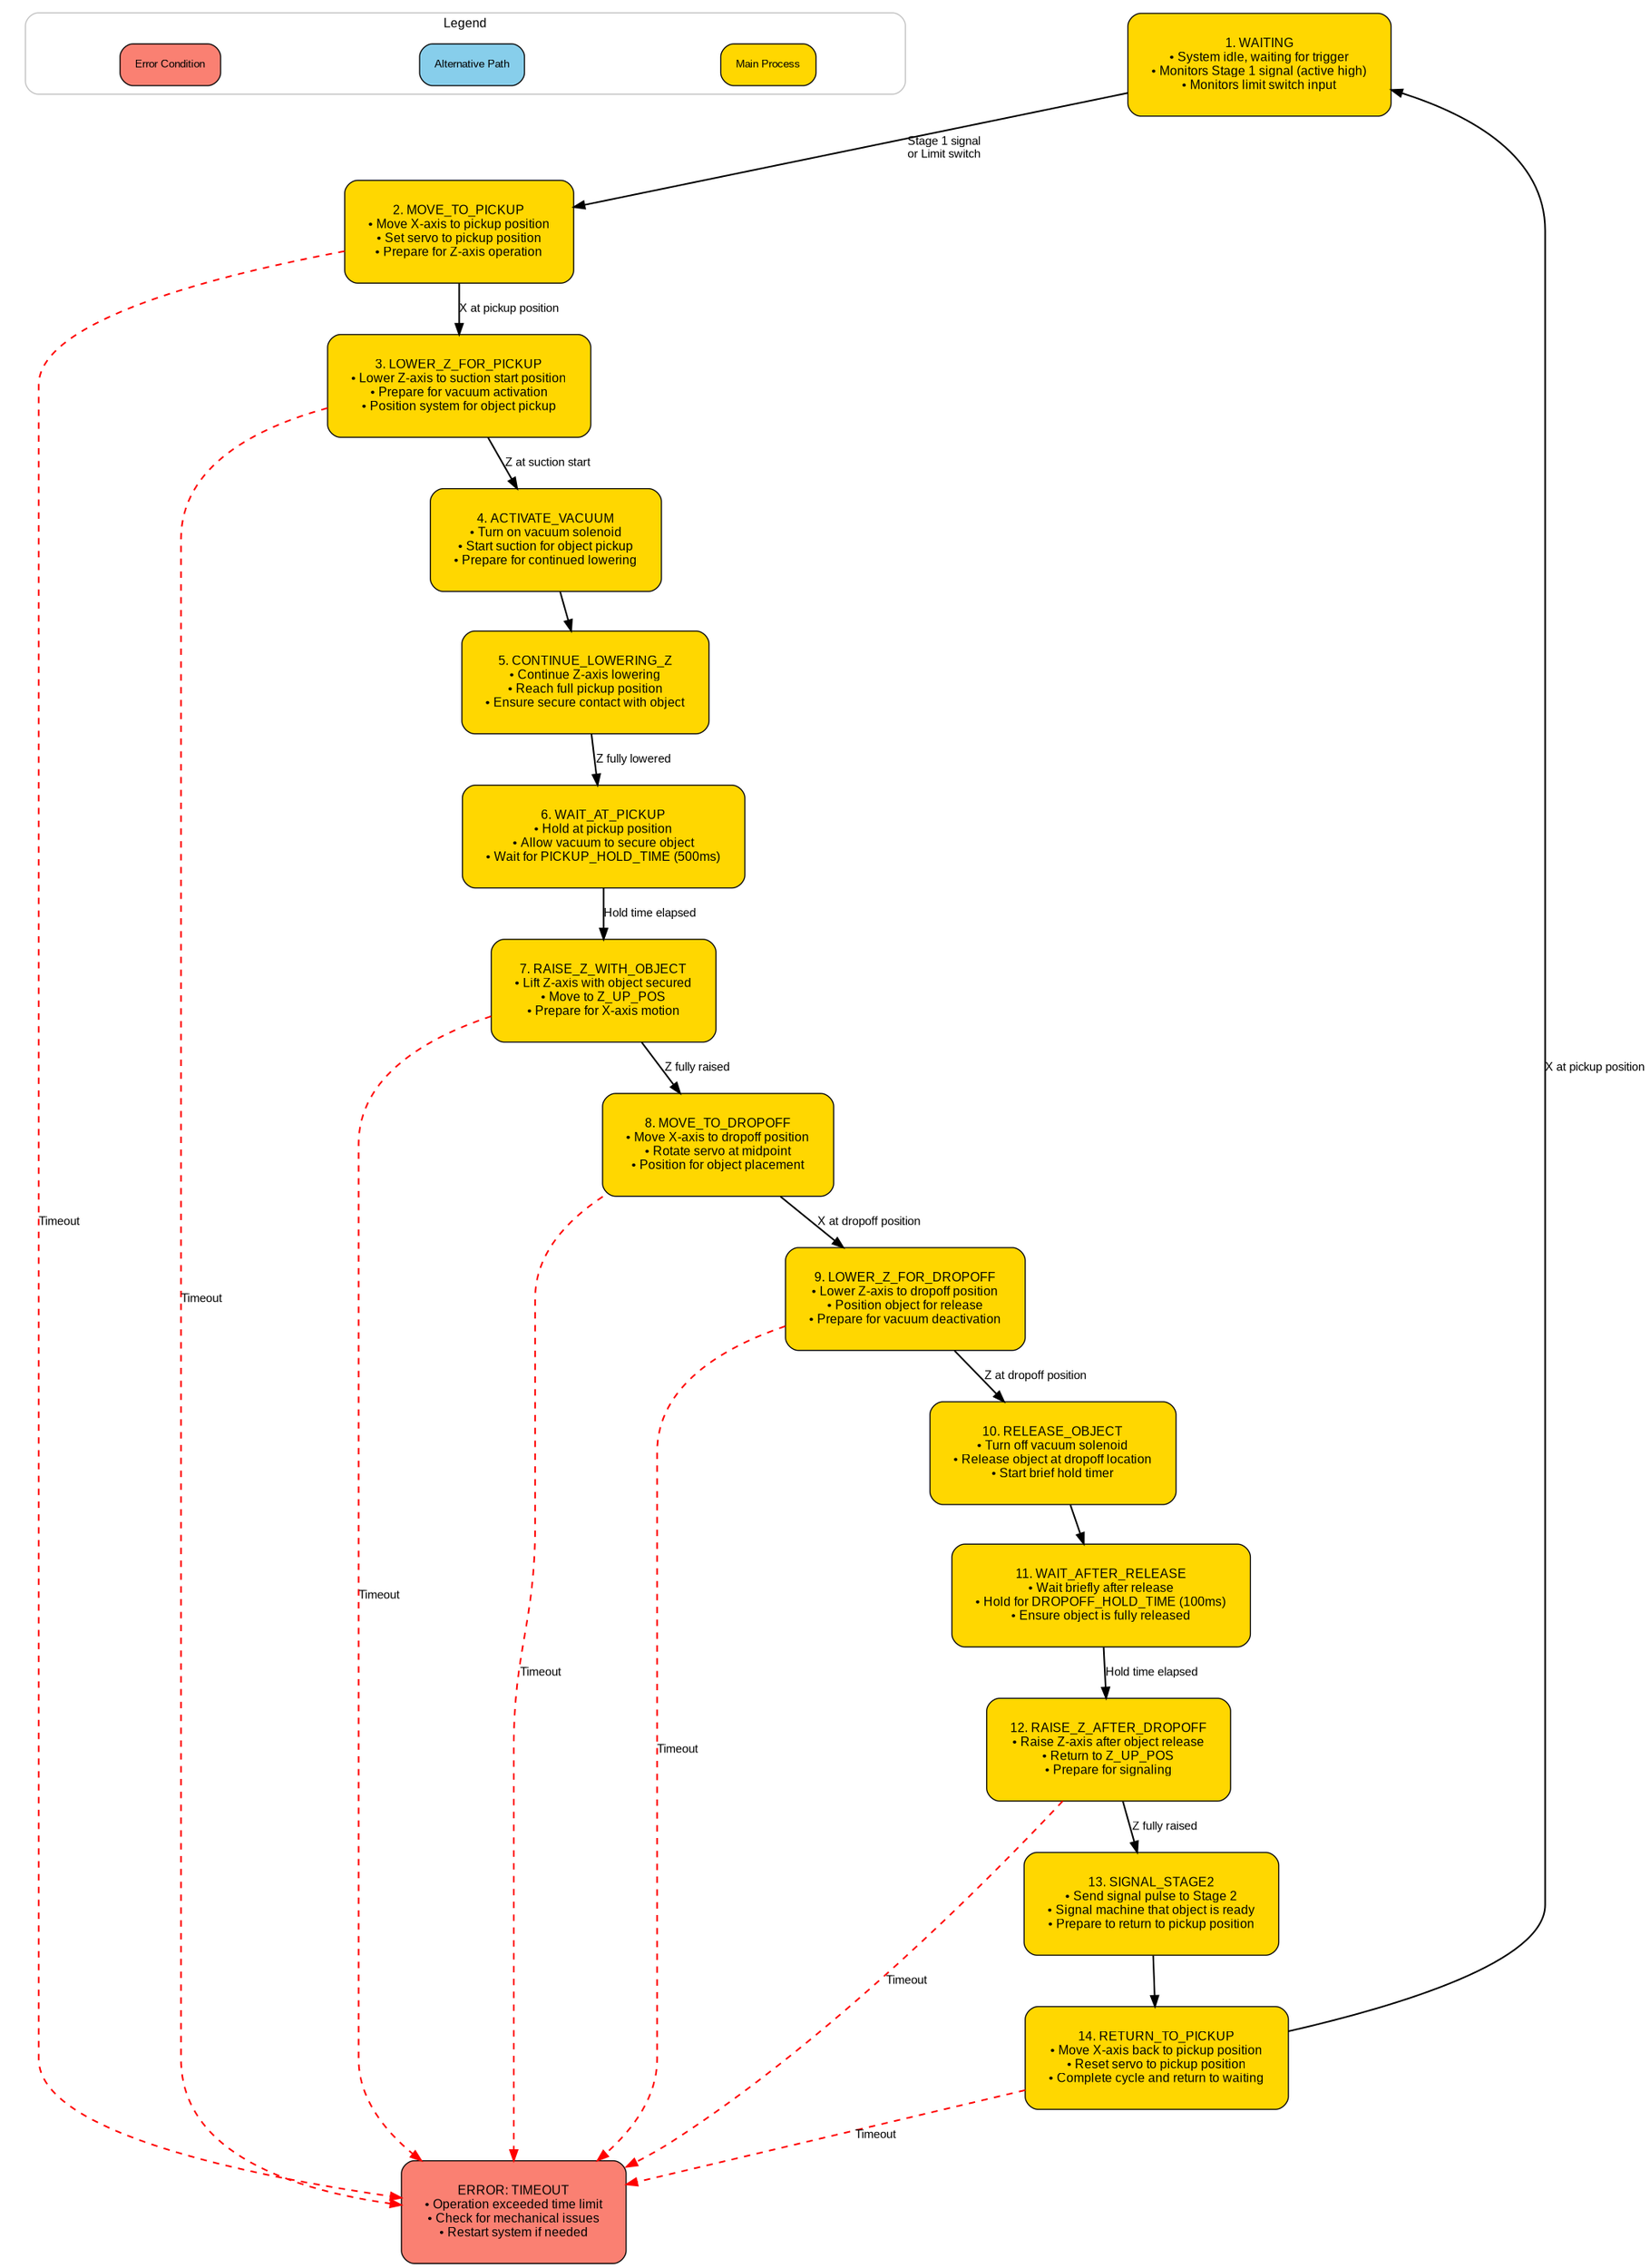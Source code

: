 digraph G {
    // Graph settings
    rankdir=TB;
    size="14,20";
    dpi=300;
    ratio=fill;
    node [shape=box, style="rounded,filled", fontname="Arial", fontsize=12, margin=0.3];
    edge [fontname="Arial", fontsize=11, penwidth=1.5];
    splines=true;
    
    // Legend
    subgraph cluster_legend {
        label = "Legend";
        fontsize=12;
        fontname="Arial";
        style="rounded";
        color=gray;
        node [margin=0.2, fontsize=10];
        
        main [label="Main Process", fillcolor="gold1", penwidth=1];
        alternative [label="Alternative Path", fillcolor="skyblue", penwidth=1];
        error [label="Error Condition", fillcolor="salmon", penwidth=1];
    }
    
    // Start node
    start [label="1. WAITING\n• System idle, waiting for trigger\n• Monitors Stage 1 signal (active high)\n• Monitors limit switch input", fillcolor="gold1"];
    
    // Process nodes
    move_to_pickup [label="2. MOVE_TO_PICKUP\n• Move X-axis to pickup position\n• Set servo to pickup position\n• Prepare for Z-axis operation", fillcolor="gold1"];
    
    lower_z_pickup [label="3. LOWER_Z_FOR_PICKUP\n• Lower Z-axis to suction start position\n• Prepare for vacuum activation\n• Position system for object pickup", fillcolor="gold1"];
    
    activate_vacuum [label="4. ACTIVATE_VACUUM\n• Turn on vacuum solenoid\n• Start suction for object pickup\n• Prepare for continued lowering", fillcolor="gold1"];
    
    continue_lower [label="5. CONTINUE_LOWERING_Z\n• Continue Z-axis lowering\n• Reach full pickup position\n• Ensure secure contact with object", fillcolor="gold1"];
    
    wait_pickup [label="6. WAIT_AT_PICKUP\n• Hold at pickup position\n• Allow vacuum to secure object\n• Wait for PICKUP_HOLD_TIME (500ms)", fillcolor="gold1"];
    
    raise_z [label="7. RAISE_Z_WITH_OBJECT\n• Lift Z-axis with object secured\n• Move to Z_UP_POS\n• Prepare for X-axis motion", fillcolor="gold1"];
    
    move_to_dropoff [label="8. MOVE_TO_DROPOFF\n• Move X-axis to dropoff position\n• Rotate servo at midpoint\n• Position for object placement", fillcolor="gold1"];
    
    lower_z_dropoff [label="9. LOWER_Z_FOR_DROPOFF\n• Lower Z-axis to dropoff position\n• Position object for release\n• Prepare for vacuum deactivation", fillcolor="gold1"];
    
    release_object [label="10. RELEASE_OBJECT\n• Turn off vacuum solenoid\n• Release object at dropoff location\n• Start brief hold timer", fillcolor="gold1"];
    
    wait_after_release [label="11. WAIT_AFTER_RELEASE\n• Wait briefly after release\n• Hold for DROPOFF_HOLD_TIME (100ms)\n• Ensure object is fully released", fillcolor="gold1"];
    
    raise_z_after [label="12. RAISE_Z_AFTER_DROPOFF\n• Raise Z-axis after object release\n• Return to Z_UP_POS\n• Prepare for signaling", fillcolor="gold1"];
    
    signal_stage2 [label="13. SIGNAL_STAGE2\n• Send signal pulse to Stage 2\n• Signal machine that object is ready\n• Prepare to return to pickup position", fillcolor="gold1"];
    
    return_to_pickup [label="14. RETURN_TO_PICKUP\n• Move X-axis back to pickup position\n• Reset servo to pickup position\n• Complete cycle and return to waiting", fillcolor="gold1"];
    
    // Error node
    error_timeout [label="ERROR: TIMEOUT\n• Operation exceeded time limit\n• Check for mechanical issues\n• Restart system if needed", fillcolor="salmon"];
    
    // Edge connections with larger font labels
    start -> move_to_pickup [label="Stage 1 signal\nor Limit switch", fontsize=11];
    move_to_pickup -> lower_z_pickup [label="X at pickup position", fontsize=11];
    lower_z_pickup -> activate_vacuum [label="Z at suction start", fontsize=11];
    activate_vacuum -> continue_lower;
    continue_lower -> wait_pickup [label="Z fully lowered", fontsize=11];
    wait_pickup -> raise_z [label="Hold time elapsed", fontsize=11];
    raise_z -> move_to_dropoff [label="Z fully raised", fontsize=11];
    
    move_to_dropoff -> lower_z_dropoff [label="X at dropoff position", fontsize=11];
    lower_z_dropoff -> release_object [label="Z at dropoff position", fontsize=11];
    release_object -> wait_after_release;
    wait_after_release -> raise_z_after [label="Hold time elapsed", fontsize=11];
    raise_z_after -> signal_stage2 [label="Z fully raised", fontsize=11];
    signal_stage2 -> return_to_pickup;
    return_to_pickup -> start [label="X at pickup position", fontsize=11];
    
    // Error path
    {move_to_pickup, lower_z_pickup, raise_z, move_to_dropoff, lower_z_dropoff, raise_z_after, return_to_pickup} -> error_timeout [style=dashed, color=red, label="Timeout", fontsize=11];
    
    // Ranking to improve layout
    {rank=same; start}
    {rank=same; move_to_pickup}
    {rank=same; error_timeout}
    {rank=same; return_to_pickup}
} 